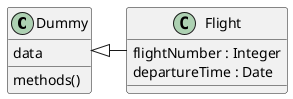 @startuml
class Dummy {
   data
   methods()
}

class Flight {
   flightNumber : Integer
   departureTime : Date
}
Dummy <|- Flight
@enduml